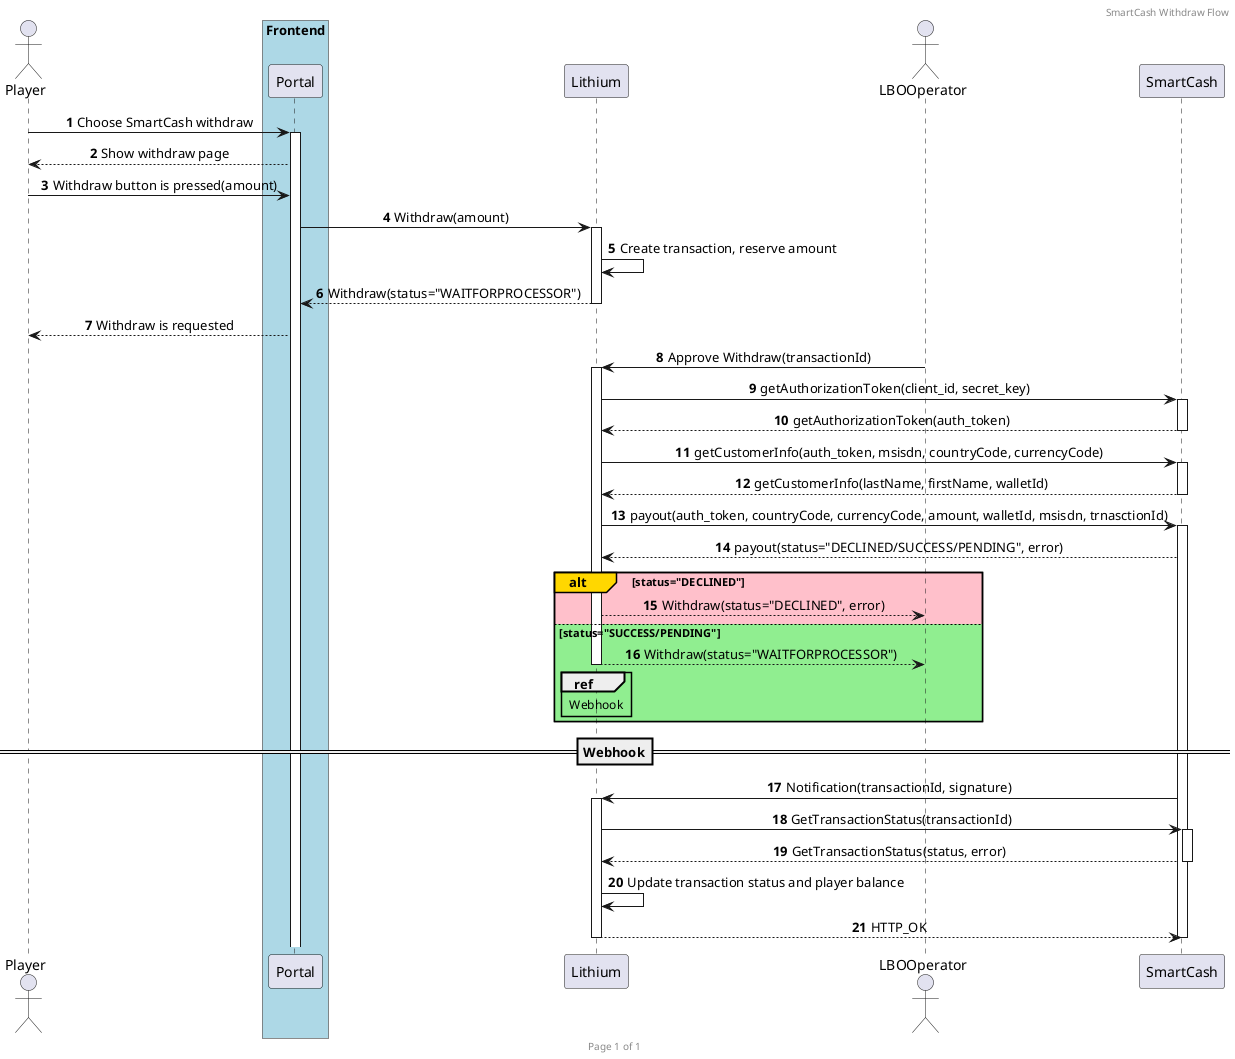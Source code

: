 .SmartCash Withdraw Flow
[plantuml]
----

@startuml
header SmartCash Withdraw Flow
footer Page %page% of %lastpage%
skinparam sequenceMessageAlign center
actor Player
box "Frontend" #LightBlue
participant Portal
end box
participant Lithium
actor LBOOperator
participant SmartCash
autonumber

Player -> Portal  : Choose SmartCash withdraw
activate Portal
Portal --> Player : Show withdraw page
Player -> Portal : Withdraw button is pressed(amount)
Portal -> Lithium : Withdraw(amount)
activate Lithium
Lithium -> Lithium : Create transaction, reserve amount
Lithium --> Portal: Withdraw(status="WAITFORPROCESSOR")
deactivate Lithium
Portal --> Player: Withdraw is requested

LBOOperator -> Lithium : Approve Withdraw(transactionId)
activate Lithium
Lithium -> SmartCash: getAuthorizationToken(client_id, secret_key)
activate SmartCash
SmartCash --> Lithium: getAuthorizationToken(auth_token)
deactivate SmartCash
Lithium -> SmartCash : getCustomerInfo(auth_token, msisdn, countryCode, currencyCode)
activate SmartCash
SmartCash --> Lithium : getCustomerInfo(lastName, firstName, walletId)
deactivate SmartCash
Lithium -> SmartCash : payout(auth_token, countryCode, currencyCode, amount, walletId, msisdn, trnasctionId)
activate SmartCash
SmartCash --> Lithium : payout(status="DECLINED/SUCCESS/PENDING", error)

alt#Gold  #Pink status="DECLINED"
    Lithium --> LBOOperator: Withdraw(status="DECLINED", error)
else #LightGreen status="SUCCESS/PENDING"
    Lithium --> LBOOperator: Withdraw(status="WAITFORPROCESSOR")
    ref over Lithium: Webhook
    deactivate Lithium
end

 == Webhook==
    activate SmartCash
    SmartCash -> Lithium : Notification(transactionId, signature)
    activate Lithium
    Lithium -> SmartCash: GetTransactionStatus(transactionId)
    activate SmartCash
    SmartCash --> Lithium: GetTransactionStatus(status, error)
    deactivate SmartCash
    Lithium -> Lithium: Update transaction status and player balance
    Lithium --> SmartCash: HTTP_OK
    deactivate Lithium
    deactivate SmartCash
@enduml
